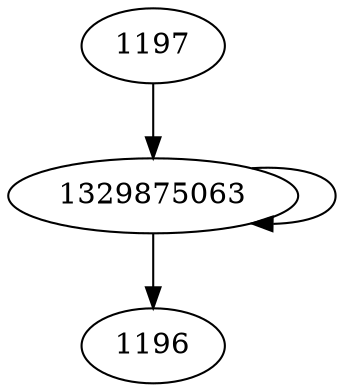 digraph  {
1196;
1197;
1329875063;
1197 -> 1329875063;
1329875063 -> 1196;
1329875063 -> 1329875063;
}
